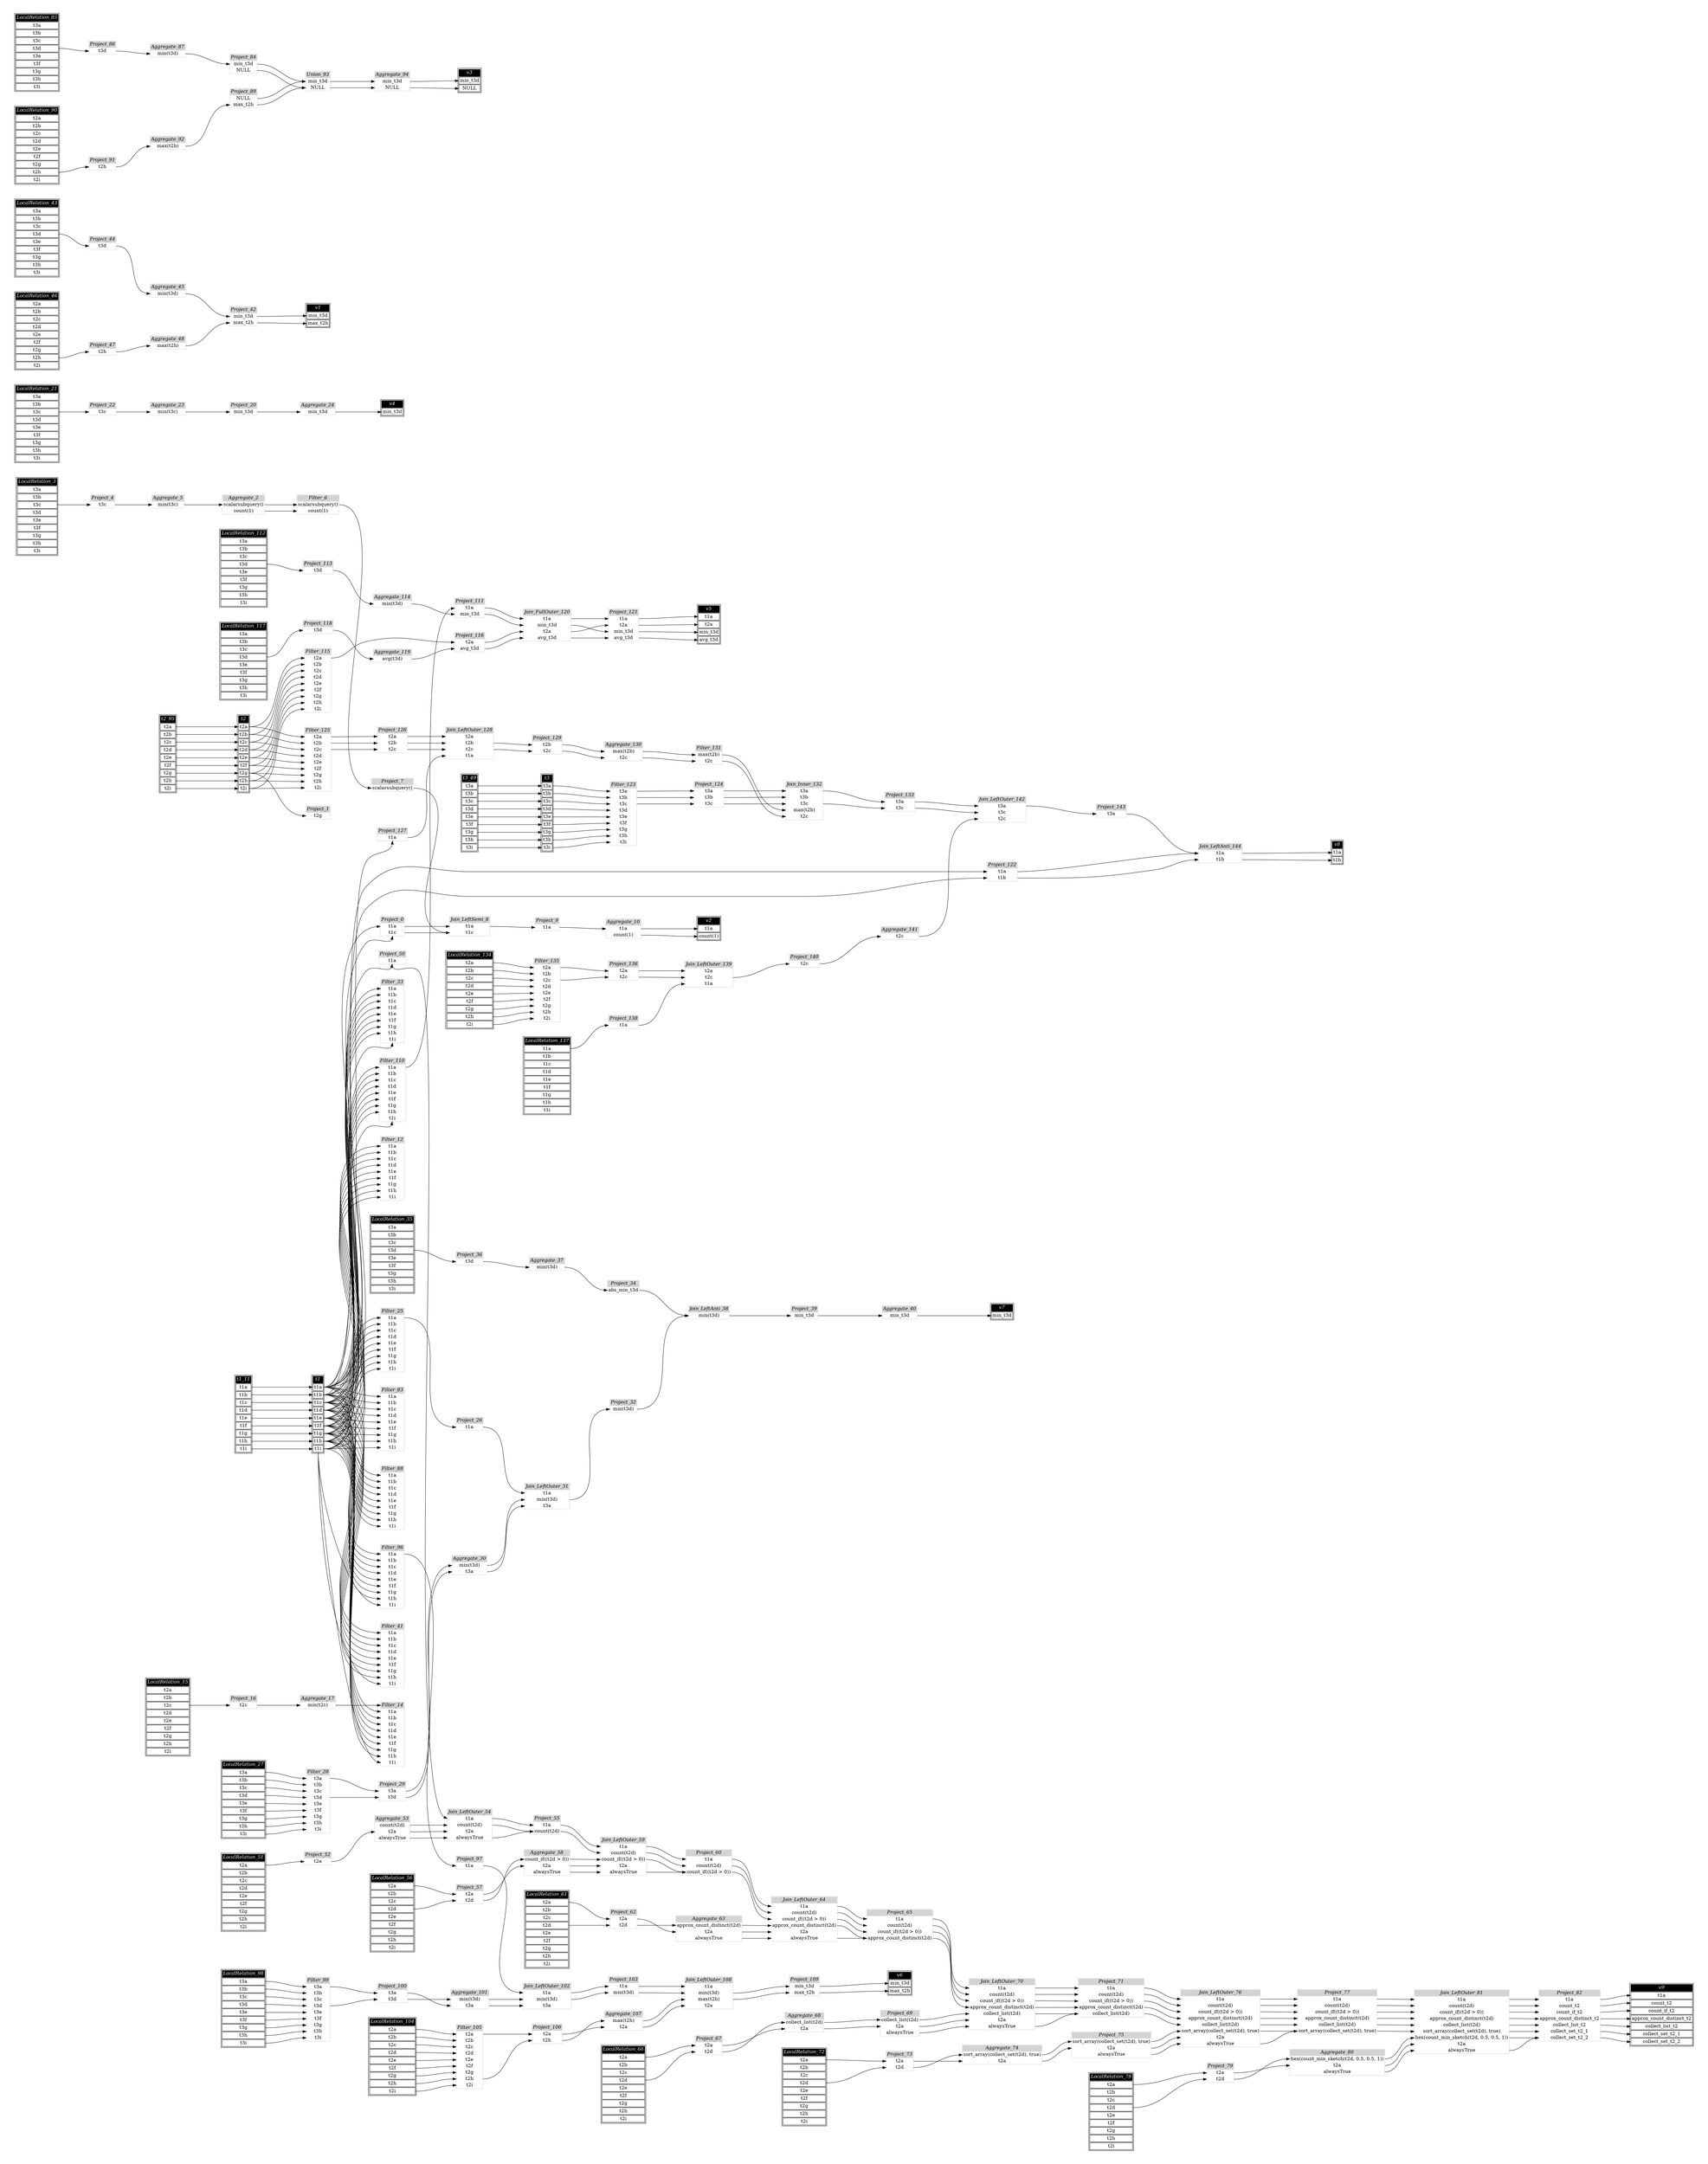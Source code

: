 // Automatically generated by SQLFlowTestSuite


digraph {
  graph [pad="0.5" nodesep="0.5" ranksep="1" fontname="Helvetica" rankdir=LR];
  node [shape=plaintext]

  
"Aggregate_10" [label=<
<table color="lightgray" border="1" cellborder="0" cellspacing="0">
  <tr><td bgcolor="lightgray" port="nodeName"><i>Aggregate_10</i></td></tr>
  <tr><td port="0">t1a</td></tr>
<tr><td port="1">count(1)</td></tr>
</table>>];
       

"Aggregate_101" [label=<
<table color="lightgray" border="1" cellborder="0" cellspacing="0">
  <tr><td bgcolor="lightgray" port="nodeName"><i>Aggregate_101</i></td></tr>
  <tr><td port="0">min(t3d)</td></tr>
<tr><td port="1">t3a</td></tr>
</table>>];
       

"Aggregate_107" [label=<
<table color="lightgray" border="1" cellborder="0" cellspacing="0">
  <tr><td bgcolor="lightgray" port="nodeName"><i>Aggregate_107</i></td></tr>
  <tr><td port="0">max(t2h)</td></tr>
<tr><td port="1">t2a</td></tr>
</table>>];
       

"Aggregate_114" [label=<
<table color="lightgray" border="1" cellborder="0" cellspacing="0">
  <tr><td bgcolor="lightgray" port="nodeName"><i>Aggregate_114</i></td></tr>
  <tr><td port="0">min(t3d)</td></tr>
</table>>];
       

"Aggregate_119" [label=<
<table color="lightgray" border="1" cellborder="0" cellspacing="0">
  <tr><td bgcolor="lightgray" port="nodeName"><i>Aggregate_119</i></td></tr>
  <tr><td port="0">avg(t3d)</td></tr>
</table>>];
       

"Aggregate_130" [label=<
<table color="lightgray" border="1" cellborder="0" cellspacing="0">
  <tr><td bgcolor="lightgray" port="nodeName"><i>Aggregate_130</i></td></tr>
  <tr><td port="0">max(t2b)</td></tr>
<tr><td port="1">t2c</td></tr>
</table>>];
       

"Aggregate_141" [label=<
<table color="lightgray" border="1" cellborder="0" cellspacing="0">
  <tr><td bgcolor="lightgray" port="nodeName"><i>Aggregate_141</i></td></tr>
  <tr><td port="0">t2c</td></tr>
</table>>];
       

"Aggregate_17" [label=<
<table color="lightgray" border="1" cellborder="0" cellspacing="0">
  <tr><td bgcolor="lightgray" port="nodeName"><i>Aggregate_17</i></td></tr>
  <tr><td port="0">min(t2c)</td></tr>
</table>>];
       

"Aggregate_2" [label=<
<table color="lightgray" border="1" cellborder="0" cellspacing="0">
  <tr><td bgcolor="lightgray" port="nodeName"><i>Aggregate_2</i></td></tr>
  <tr><td port="0">scalarsubquery()</td></tr>
<tr><td port="1">count(1)</td></tr>
</table>>];
       

"Aggregate_23" [label=<
<table color="lightgray" border="1" cellborder="0" cellspacing="0">
  <tr><td bgcolor="lightgray" port="nodeName"><i>Aggregate_23</i></td></tr>
  <tr><td port="0">min(t3c)</td></tr>
</table>>];
       

"Aggregate_24" [label=<
<table color="lightgray" border="1" cellborder="0" cellspacing="0">
  <tr><td bgcolor="lightgray" port="nodeName"><i>Aggregate_24</i></td></tr>
  <tr><td port="0">min_t3d</td></tr>
</table>>];
       

"Aggregate_30" [label=<
<table color="lightgray" border="1" cellborder="0" cellspacing="0">
  <tr><td bgcolor="lightgray" port="nodeName"><i>Aggregate_30</i></td></tr>
  <tr><td port="0">min(t3d)</td></tr>
<tr><td port="1">t3a</td></tr>
</table>>];
       

"Aggregate_37" [label=<
<table color="lightgray" border="1" cellborder="0" cellspacing="0">
  <tr><td bgcolor="lightgray" port="nodeName"><i>Aggregate_37</i></td></tr>
  <tr><td port="0">min(t3d)</td></tr>
</table>>];
       

"Aggregate_40" [label=<
<table color="lightgray" border="1" cellborder="0" cellspacing="0">
  <tr><td bgcolor="lightgray" port="nodeName"><i>Aggregate_40</i></td></tr>
  <tr><td port="0">min_t3d</td></tr>
</table>>];
       

"Aggregate_45" [label=<
<table color="lightgray" border="1" cellborder="0" cellspacing="0">
  <tr><td bgcolor="lightgray" port="nodeName"><i>Aggregate_45</i></td></tr>
  <tr><td port="0">min(t3d)</td></tr>
</table>>];
       

"Aggregate_48" [label=<
<table color="lightgray" border="1" cellborder="0" cellspacing="0">
  <tr><td bgcolor="lightgray" port="nodeName"><i>Aggregate_48</i></td></tr>
  <tr><td port="0">max(t2h)</td></tr>
</table>>];
       

"Aggregate_5" [label=<
<table color="lightgray" border="1" cellborder="0" cellspacing="0">
  <tr><td bgcolor="lightgray" port="nodeName"><i>Aggregate_5</i></td></tr>
  <tr><td port="0">min(t3c)</td></tr>
</table>>];
       

"Aggregate_53" [label=<
<table color="lightgray" border="1" cellborder="0" cellspacing="0">
  <tr><td bgcolor="lightgray" port="nodeName"><i>Aggregate_53</i></td></tr>
  <tr><td port="0">count(t2d)</td></tr>
<tr><td port="1">t2a</td></tr>
<tr><td port="2">alwaysTrue</td></tr>
</table>>];
       

"Aggregate_58" [label=<
<table color="lightgray" border="1" cellborder="0" cellspacing="0">
  <tr><td bgcolor="lightgray" port="nodeName"><i>Aggregate_58</i></td></tr>
  <tr><td port="0">count_if((t2d &gt; 0))</td></tr>
<tr><td port="1">t2a</td></tr>
<tr><td port="2">alwaysTrue</td></tr>
</table>>];
       

"Aggregate_63" [label=<
<table color="lightgray" border="1" cellborder="0" cellspacing="0">
  <tr><td bgcolor="lightgray" port="nodeName"><i>Aggregate_63</i></td></tr>
  <tr><td port="0">approx_count_distinct(t2d)</td></tr>
<tr><td port="1">t2a</td></tr>
<tr><td port="2">alwaysTrue</td></tr>
</table>>];
       

"Aggregate_68" [label=<
<table color="lightgray" border="1" cellborder="0" cellspacing="0">
  <tr><td bgcolor="lightgray" port="nodeName"><i>Aggregate_68</i></td></tr>
  <tr><td port="0">collect_list(t2d)</td></tr>
<tr><td port="1">t2a</td></tr>
</table>>];
       

"Aggregate_74" [label=<
<table color="lightgray" border="1" cellborder="0" cellspacing="0">
  <tr><td bgcolor="lightgray" port="nodeName"><i>Aggregate_74</i></td></tr>
  <tr><td port="0">sort_array(collect_set(t2d), true)</td></tr>
<tr><td port="1">t2a</td></tr>
</table>>];
       

"Aggregate_80" [label=<
<table color="lightgray" border="1" cellborder="0" cellspacing="0">
  <tr><td bgcolor="lightgray" port="nodeName"><i>Aggregate_80</i></td></tr>
  <tr><td port="0">hex(count_min_sketch(t2d, 0.5, 0.5, 1))</td></tr>
<tr><td port="1">t2a</td></tr>
<tr><td port="2">alwaysTrue</td></tr>
</table>>];
       

"Aggregate_87" [label=<
<table color="lightgray" border="1" cellborder="0" cellspacing="0">
  <tr><td bgcolor="lightgray" port="nodeName"><i>Aggregate_87</i></td></tr>
  <tr><td port="0">min(t3d)</td></tr>
</table>>];
       

"Aggregate_92" [label=<
<table color="lightgray" border="1" cellborder="0" cellspacing="0">
  <tr><td bgcolor="lightgray" port="nodeName"><i>Aggregate_92</i></td></tr>
  <tr><td port="0">max(t2h)</td></tr>
</table>>];
       

"Aggregate_94" [label=<
<table color="lightgray" border="1" cellborder="0" cellspacing="0">
  <tr><td bgcolor="lightgray" port="nodeName"><i>Aggregate_94</i></td></tr>
  <tr><td port="0">min_t3d</td></tr>
<tr><td port="1">NULL</td></tr>
</table>>];
       

"Filter_105" [label=<
<table color="lightgray" border="1" cellborder="0" cellspacing="0">
  <tr><td bgcolor="lightgray" port="nodeName"><i>Filter_105</i></td></tr>
  <tr><td port="0">t2a</td></tr>
<tr><td port="1">t2b</td></tr>
<tr><td port="2">t2c</td></tr>
<tr><td port="3">t2d</td></tr>
<tr><td port="4">t2e</td></tr>
<tr><td port="5">t2f</td></tr>
<tr><td port="6">t2g</td></tr>
<tr><td port="7">t2h</td></tr>
<tr><td port="8">t2i</td></tr>
</table>>];
       

"Filter_110" [label=<
<table color="lightgray" border="1" cellborder="0" cellspacing="0">
  <tr><td bgcolor="lightgray" port="nodeName"><i>Filter_110</i></td></tr>
  <tr><td port="0">t1a</td></tr>
<tr><td port="1">t1b</td></tr>
<tr><td port="2">t1c</td></tr>
<tr><td port="3">t1d</td></tr>
<tr><td port="4">t1e</td></tr>
<tr><td port="5">t1f</td></tr>
<tr><td port="6">t1g</td></tr>
<tr><td port="7">t1h</td></tr>
<tr><td port="8">t1i</td></tr>
</table>>];
       

"Filter_115" [label=<
<table color="lightgray" border="1" cellborder="0" cellspacing="0">
  <tr><td bgcolor="lightgray" port="nodeName"><i>Filter_115</i></td></tr>
  <tr><td port="0">t2a</td></tr>
<tr><td port="1">t2b</td></tr>
<tr><td port="2">t2c</td></tr>
<tr><td port="3">t2d</td></tr>
<tr><td port="4">t2e</td></tr>
<tr><td port="5">t2f</td></tr>
<tr><td port="6">t2g</td></tr>
<tr><td port="7">t2h</td></tr>
<tr><td port="8">t2i</td></tr>
</table>>];
       

"Filter_12" [label=<
<table color="lightgray" border="1" cellborder="0" cellspacing="0">
  <tr><td bgcolor="lightgray" port="nodeName"><i>Filter_12</i></td></tr>
  <tr><td port="0">t1a</td></tr>
<tr><td port="1">t1b</td></tr>
<tr><td port="2">t1c</td></tr>
<tr><td port="3">t1d</td></tr>
<tr><td port="4">t1e</td></tr>
<tr><td port="5">t1f</td></tr>
<tr><td port="6">t1g</td></tr>
<tr><td port="7">t1h</td></tr>
<tr><td port="8">t1i</td></tr>
</table>>];
       

"Filter_123" [label=<
<table color="lightgray" border="1" cellborder="0" cellspacing="0">
  <tr><td bgcolor="lightgray" port="nodeName"><i>Filter_123</i></td></tr>
  <tr><td port="0">t3a</td></tr>
<tr><td port="1">t3b</td></tr>
<tr><td port="2">t3c</td></tr>
<tr><td port="3">t3d</td></tr>
<tr><td port="4">t3e</td></tr>
<tr><td port="5">t3f</td></tr>
<tr><td port="6">t3g</td></tr>
<tr><td port="7">t3h</td></tr>
<tr><td port="8">t3i</td></tr>
</table>>];
       

"Filter_125" [label=<
<table color="lightgray" border="1" cellborder="0" cellspacing="0">
  <tr><td bgcolor="lightgray" port="nodeName"><i>Filter_125</i></td></tr>
  <tr><td port="0">t2a</td></tr>
<tr><td port="1">t2b</td></tr>
<tr><td port="2">t2c</td></tr>
<tr><td port="3">t2d</td></tr>
<tr><td port="4">t2e</td></tr>
<tr><td port="5">t2f</td></tr>
<tr><td port="6">t2g</td></tr>
<tr><td port="7">t2h</td></tr>
<tr><td port="8">t2i</td></tr>
</table>>];
       

"Filter_131" [label=<
<table color="lightgray" border="1" cellborder="0" cellspacing="0">
  <tr><td bgcolor="lightgray" port="nodeName"><i>Filter_131</i></td></tr>
  <tr><td port="0">max(t2b)</td></tr>
<tr><td port="1">t2c</td></tr>
</table>>];
       

"Filter_135" [label=<
<table color="lightgray" border="1" cellborder="0" cellspacing="0">
  <tr><td bgcolor="lightgray" port="nodeName"><i>Filter_135</i></td></tr>
  <tr><td port="0">t2a</td></tr>
<tr><td port="1">t2b</td></tr>
<tr><td port="2">t2c</td></tr>
<tr><td port="3">t2d</td></tr>
<tr><td port="4">t2e</td></tr>
<tr><td port="5">t2f</td></tr>
<tr><td port="6">t2g</td></tr>
<tr><td port="7">t2h</td></tr>
<tr><td port="8">t2i</td></tr>
</table>>];
       

"Filter_14" [label=<
<table color="lightgray" border="1" cellborder="0" cellspacing="0">
  <tr><td bgcolor="lightgray" port="nodeName"><i>Filter_14</i></td></tr>
  <tr><td port="0">t1a</td></tr>
<tr><td port="1">t1b</td></tr>
<tr><td port="2">t1c</td></tr>
<tr><td port="3">t1d</td></tr>
<tr><td port="4">t1e</td></tr>
<tr><td port="5">t1f</td></tr>
<tr><td port="6">t1g</td></tr>
<tr><td port="7">t1h</td></tr>
<tr><td port="8">t1i</td></tr>
</table>>];
       

"Filter_25" [label=<
<table color="lightgray" border="1" cellborder="0" cellspacing="0">
  <tr><td bgcolor="lightgray" port="nodeName"><i>Filter_25</i></td></tr>
  <tr><td port="0">t1a</td></tr>
<tr><td port="1">t1b</td></tr>
<tr><td port="2">t1c</td></tr>
<tr><td port="3">t1d</td></tr>
<tr><td port="4">t1e</td></tr>
<tr><td port="5">t1f</td></tr>
<tr><td port="6">t1g</td></tr>
<tr><td port="7">t1h</td></tr>
<tr><td port="8">t1i</td></tr>
</table>>];
       

"Filter_28" [label=<
<table color="lightgray" border="1" cellborder="0" cellspacing="0">
  <tr><td bgcolor="lightgray" port="nodeName"><i>Filter_28</i></td></tr>
  <tr><td port="0">t3a</td></tr>
<tr><td port="1">t3b</td></tr>
<tr><td port="2">t3c</td></tr>
<tr><td port="3">t3d</td></tr>
<tr><td port="4">t3e</td></tr>
<tr><td port="5">t3f</td></tr>
<tr><td port="6">t3g</td></tr>
<tr><td port="7">t3h</td></tr>
<tr><td port="8">t3i</td></tr>
</table>>];
       

"Filter_33" [label=<
<table color="lightgray" border="1" cellborder="0" cellspacing="0">
  <tr><td bgcolor="lightgray" port="nodeName"><i>Filter_33</i></td></tr>
  <tr><td port="0">t1a</td></tr>
<tr><td port="1">t1b</td></tr>
<tr><td port="2">t1c</td></tr>
<tr><td port="3">t1d</td></tr>
<tr><td port="4">t1e</td></tr>
<tr><td port="5">t1f</td></tr>
<tr><td port="6">t1g</td></tr>
<tr><td port="7">t1h</td></tr>
<tr><td port="8">t1i</td></tr>
</table>>];
       

"Filter_41" [label=<
<table color="lightgray" border="1" cellborder="0" cellspacing="0">
  <tr><td bgcolor="lightgray" port="nodeName"><i>Filter_41</i></td></tr>
  <tr><td port="0">t1a</td></tr>
<tr><td port="1">t1b</td></tr>
<tr><td port="2">t1c</td></tr>
<tr><td port="3">t1d</td></tr>
<tr><td port="4">t1e</td></tr>
<tr><td port="5">t1f</td></tr>
<tr><td port="6">t1g</td></tr>
<tr><td port="7">t1h</td></tr>
<tr><td port="8">t1i</td></tr>
</table>>];
       

"Filter_6" [label=<
<table color="lightgray" border="1" cellborder="0" cellspacing="0">
  <tr><td bgcolor="lightgray" port="nodeName"><i>Filter_6</i></td></tr>
  <tr><td port="0">scalarsubquery()</td></tr>
<tr><td port="1">count(1)</td></tr>
</table>>];
       

"Filter_83" [label=<
<table color="lightgray" border="1" cellborder="0" cellspacing="0">
  <tr><td bgcolor="lightgray" port="nodeName"><i>Filter_83</i></td></tr>
  <tr><td port="0">t1a</td></tr>
<tr><td port="1">t1b</td></tr>
<tr><td port="2">t1c</td></tr>
<tr><td port="3">t1d</td></tr>
<tr><td port="4">t1e</td></tr>
<tr><td port="5">t1f</td></tr>
<tr><td port="6">t1g</td></tr>
<tr><td port="7">t1h</td></tr>
<tr><td port="8">t1i</td></tr>
</table>>];
       

"Filter_88" [label=<
<table color="lightgray" border="1" cellborder="0" cellspacing="0">
  <tr><td bgcolor="lightgray" port="nodeName"><i>Filter_88</i></td></tr>
  <tr><td port="0">t1a</td></tr>
<tr><td port="1">t1b</td></tr>
<tr><td port="2">t1c</td></tr>
<tr><td port="3">t1d</td></tr>
<tr><td port="4">t1e</td></tr>
<tr><td port="5">t1f</td></tr>
<tr><td port="6">t1g</td></tr>
<tr><td port="7">t1h</td></tr>
<tr><td port="8">t1i</td></tr>
</table>>];
       

"Filter_96" [label=<
<table color="lightgray" border="1" cellborder="0" cellspacing="0">
  <tr><td bgcolor="lightgray" port="nodeName"><i>Filter_96</i></td></tr>
  <tr><td port="0">t1a</td></tr>
<tr><td port="1">t1b</td></tr>
<tr><td port="2">t1c</td></tr>
<tr><td port="3">t1d</td></tr>
<tr><td port="4">t1e</td></tr>
<tr><td port="5">t1f</td></tr>
<tr><td port="6">t1g</td></tr>
<tr><td port="7">t1h</td></tr>
<tr><td port="8">t1i</td></tr>
</table>>];
       

"Filter_99" [label=<
<table color="lightgray" border="1" cellborder="0" cellspacing="0">
  <tr><td bgcolor="lightgray" port="nodeName"><i>Filter_99</i></td></tr>
  <tr><td port="0">t3a</td></tr>
<tr><td port="1">t3b</td></tr>
<tr><td port="2">t3c</td></tr>
<tr><td port="3">t3d</td></tr>
<tr><td port="4">t3e</td></tr>
<tr><td port="5">t3f</td></tr>
<tr><td port="6">t3g</td></tr>
<tr><td port="7">t3h</td></tr>
<tr><td port="8">t3i</td></tr>
</table>>];
       

"Join_FullOuter_120" [label=<
<table color="lightgray" border="1" cellborder="0" cellspacing="0">
  <tr><td bgcolor="lightgray" port="nodeName"><i>Join_FullOuter_120</i></td></tr>
  <tr><td port="0">t1a</td></tr>
<tr><td port="1">min_t3d</td></tr>
<tr><td port="2">t2a</td></tr>
<tr><td port="3">avg_t3d</td></tr>
</table>>];
       

"Join_Inner_132" [label=<
<table color="lightgray" border="1" cellborder="0" cellspacing="0">
  <tr><td bgcolor="lightgray" port="nodeName"><i>Join_Inner_132</i></td></tr>
  <tr><td port="0">t3a</td></tr>
<tr><td port="1">t3b</td></tr>
<tr><td port="2">t3c</td></tr>
<tr><td port="3">max(t2b)</td></tr>
<tr><td port="4">t2c</td></tr>
</table>>];
       

"Join_LeftAnti_144" [label=<
<table color="lightgray" border="1" cellborder="0" cellspacing="0">
  <tr><td bgcolor="lightgray" port="nodeName"><i>Join_LeftAnti_144</i></td></tr>
  <tr><td port="0">t1a</td></tr>
<tr><td port="1">t1b</td></tr>
</table>>];
       

"Join_LeftAnti_38" [label=<
<table color="lightgray" border="1" cellborder="0" cellspacing="0">
  <tr><td bgcolor="lightgray" port="nodeName"><i>Join_LeftAnti_38</i></td></tr>
  <tr><td port="0">min(t3d)</td></tr>
</table>>];
       

"Join_LeftOuter_102" [label=<
<table color="lightgray" border="1" cellborder="0" cellspacing="0">
  <tr><td bgcolor="lightgray" port="nodeName"><i>Join_LeftOuter_102</i></td></tr>
  <tr><td port="0">t1a</td></tr>
<tr><td port="1">min(t3d)</td></tr>
<tr><td port="2">t3a</td></tr>
</table>>];
       

"Join_LeftOuter_108" [label=<
<table color="lightgray" border="1" cellborder="0" cellspacing="0">
  <tr><td bgcolor="lightgray" port="nodeName"><i>Join_LeftOuter_108</i></td></tr>
  <tr><td port="0">t1a</td></tr>
<tr><td port="1">min(t3d)</td></tr>
<tr><td port="2">max(t2h)</td></tr>
<tr><td port="3">t2a</td></tr>
</table>>];
       

"Join_LeftOuter_128" [label=<
<table color="lightgray" border="1" cellborder="0" cellspacing="0">
  <tr><td bgcolor="lightgray" port="nodeName"><i>Join_LeftOuter_128</i></td></tr>
  <tr><td port="0">t2a</td></tr>
<tr><td port="1">t2b</td></tr>
<tr><td port="2">t2c</td></tr>
<tr><td port="3">t1a</td></tr>
</table>>];
       

"Join_LeftOuter_139" [label=<
<table color="lightgray" border="1" cellborder="0" cellspacing="0">
  <tr><td bgcolor="lightgray" port="nodeName"><i>Join_LeftOuter_139</i></td></tr>
  <tr><td port="0">t2a</td></tr>
<tr><td port="1">t2c</td></tr>
<tr><td port="2">t1a</td></tr>
</table>>];
       

"Join_LeftOuter_142" [label=<
<table color="lightgray" border="1" cellborder="0" cellspacing="0">
  <tr><td bgcolor="lightgray" port="nodeName"><i>Join_LeftOuter_142</i></td></tr>
  <tr><td port="0">t3a</td></tr>
<tr><td port="1">t3c</td></tr>
<tr><td port="2">t2c</td></tr>
</table>>];
       

"Join_LeftOuter_31" [label=<
<table color="lightgray" border="1" cellborder="0" cellspacing="0">
  <tr><td bgcolor="lightgray" port="nodeName"><i>Join_LeftOuter_31</i></td></tr>
  <tr><td port="0">t1a</td></tr>
<tr><td port="1">min(t3d)</td></tr>
<tr><td port="2">t3a</td></tr>
</table>>];
       

"Join_LeftOuter_54" [label=<
<table color="lightgray" border="1" cellborder="0" cellspacing="0">
  <tr><td bgcolor="lightgray" port="nodeName"><i>Join_LeftOuter_54</i></td></tr>
  <tr><td port="0">t1a</td></tr>
<tr><td port="1">count(t2d)</td></tr>
<tr><td port="2">t2a</td></tr>
<tr><td port="3">alwaysTrue</td></tr>
</table>>];
       

"Join_LeftOuter_59" [label=<
<table color="lightgray" border="1" cellborder="0" cellspacing="0">
  <tr><td bgcolor="lightgray" port="nodeName"><i>Join_LeftOuter_59</i></td></tr>
  <tr><td port="0">t1a</td></tr>
<tr><td port="1">count(t2d)</td></tr>
<tr><td port="2">count_if((t2d &gt; 0))</td></tr>
<tr><td port="3">t2a</td></tr>
<tr><td port="4">alwaysTrue</td></tr>
</table>>];
       

"Join_LeftOuter_64" [label=<
<table color="lightgray" border="1" cellborder="0" cellspacing="0">
  <tr><td bgcolor="lightgray" port="nodeName"><i>Join_LeftOuter_64</i></td></tr>
  <tr><td port="0">t1a</td></tr>
<tr><td port="1">count(t2d)</td></tr>
<tr><td port="2">count_if((t2d &gt; 0))</td></tr>
<tr><td port="3">approx_count_distinct(t2d)</td></tr>
<tr><td port="4">t2a</td></tr>
<tr><td port="5">alwaysTrue</td></tr>
</table>>];
       

"Join_LeftOuter_70" [label=<
<table color="lightgray" border="1" cellborder="0" cellspacing="0">
  <tr><td bgcolor="lightgray" port="nodeName"><i>Join_LeftOuter_70</i></td></tr>
  <tr><td port="0">t1a</td></tr>
<tr><td port="1">count(t2d)</td></tr>
<tr><td port="2">count_if((t2d &gt; 0))</td></tr>
<tr><td port="3">approx_count_distinct(t2d)</td></tr>
<tr><td port="4">collect_list(t2d)</td></tr>
<tr><td port="5">t2a</td></tr>
<tr><td port="6">alwaysTrue</td></tr>
</table>>];
       

"Join_LeftOuter_76" [label=<
<table color="lightgray" border="1" cellborder="0" cellspacing="0">
  <tr><td bgcolor="lightgray" port="nodeName"><i>Join_LeftOuter_76</i></td></tr>
  <tr><td port="0">t1a</td></tr>
<tr><td port="1">count(t2d)</td></tr>
<tr><td port="2">count_if((t2d &gt; 0))</td></tr>
<tr><td port="3">approx_count_distinct(t2d)</td></tr>
<tr><td port="4">collect_list(t2d)</td></tr>
<tr><td port="5">sort_array(collect_set(t2d), true)</td></tr>
<tr><td port="6">t2a</td></tr>
<tr><td port="7">alwaysTrue</td></tr>
</table>>];
       

"Join_LeftOuter_81" [label=<
<table color="lightgray" border="1" cellborder="0" cellspacing="0">
  <tr><td bgcolor="lightgray" port="nodeName"><i>Join_LeftOuter_81</i></td></tr>
  <tr><td port="0">t1a</td></tr>
<tr><td port="1">count(t2d)</td></tr>
<tr><td port="2">count_if((t2d &gt; 0))</td></tr>
<tr><td port="3">approx_count_distinct(t2d)</td></tr>
<tr><td port="4">collect_list(t2d)</td></tr>
<tr><td port="5">sort_array(collect_set(t2d), true)</td></tr>
<tr><td port="6">hex(count_min_sketch(t2d, 0.5, 0.5, 1))</td></tr>
<tr><td port="7">t2a</td></tr>
<tr><td port="8">alwaysTrue</td></tr>
</table>>];
       

"Join_LeftSemi_8" [label=<
<table color="lightgray" border="1" cellborder="0" cellspacing="0">
  <tr><td bgcolor="lightgray" port="nodeName"><i>Join_LeftSemi_8</i></td></tr>
  <tr><td port="0">t1a</td></tr>
<tr><td port="1">t1c</td></tr>
</table>>];
       

"LocalRelation_104" [color="black" label=<
<table>
  <tr><td bgcolor="black" port="nodeName"><i><font color="white">LocalRelation_104</font></i></td></tr>
  <tr><td port="0">t2a</td></tr>
<tr><td port="1">t2b</td></tr>
<tr><td port="2">t2c</td></tr>
<tr><td port="3">t2d</td></tr>
<tr><td port="4">t2e</td></tr>
<tr><td port="5">t2f</td></tr>
<tr><td port="6">t2g</td></tr>
<tr><td port="7">t2h</td></tr>
<tr><td port="8">t2i</td></tr>
</table>>];
       

"LocalRelation_112" [color="black" label=<
<table>
  <tr><td bgcolor="black" port="nodeName"><i><font color="white">LocalRelation_112</font></i></td></tr>
  <tr><td port="0">t3a</td></tr>
<tr><td port="1">t3b</td></tr>
<tr><td port="2">t3c</td></tr>
<tr><td port="3">t3d</td></tr>
<tr><td port="4">t3e</td></tr>
<tr><td port="5">t3f</td></tr>
<tr><td port="6">t3g</td></tr>
<tr><td port="7">t3h</td></tr>
<tr><td port="8">t3i</td></tr>
</table>>];
       

"LocalRelation_117" [color="black" label=<
<table>
  <tr><td bgcolor="black" port="nodeName"><i><font color="white">LocalRelation_117</font></i></td></tr>
  <tr><td port="0">t3a</td></tr>
<tr><td port="1">t3b</td></tr>
<tr><td port="2">t3c</td></tr>
<tr><td port="3">t3d</td></tr>
<tr><td port="4">t3e</td></tr>
<tr><td port="5">t3f</td></tr>
<tr><td port="6">t3g</td></tr>
<tr><td port="7">t3h</td></tr>
<tr><td port="8">t3i</td></tr>
</table>>];
       

"LocalRelation_134" [color="black" label=<
<table>
  <tr><td bgcolor="black" port="nodeName"><i><font color="white">LocalRelation_134</font></i></td></tr>
  <tr><td port="0">t2a</td></tr>
<tr><td port="1">t2b</td></tr>
<tr><td port="2">t2c</td></tr>
<tr><td port="3">t2d</td></tr>
<tr><td port="4">t2e</td></tr>
<tr><td port="5">t2f</td></tr>
<tr><td port="6">t2g</td></tr>
<tr><td port="7">t2h</td></tr>
<tr><td port="8">t2i</td></tr>
</table>>];
       

"LocalRelation_137" [color="black" label=<
<table>
  <tr><td bgcolor="black" port="nodeName"><i><font color="white">LocalRelation_137</font></i></td></tr>
  <tr><td port="0">t1a</td></tr>
<tr><td port="1">t1b</td></tr>
<tr><td port="2">t1c</td></tr>
<tr><td port="3">t1d</td></tr>
<tr><td port="4">t1e</td></tr>
<tr><td port="5">t1f</td></tr>
<tr><td port="6">t1g</td></tr>
<tr><td port="7">t1h</td></tr>
<tr><td port="8">t1i</td></tr>
</table>>];
       

"LocalRelation_15" [color="black" label=<
<table>
  <tr><td bgcolor="black" port="nodeName"><i><font color="white">LocalRelation_15</font></i></td></tr>
  <tr><td port="0">t2a</td></tr>
<tr><td port="1">t2b</td></tr>
<tr><td port="2">t2c</td></tr>
<tr><td port="3">t2d</td></tr>
<tr><td port="4">t2e</td></tr>
<tr><td port="5">t2f</td></tr>
<tr><td port="6">t2g</td></tr>
<tr><td port="7">t2h</td></tr>
<tr><td port="8">t2i</td></tr>
</table>>];
       

"LocalRelation_21" [color="black" label=<
<table>
  <tr><td bgcolor="black" port="nodeName"><i><font color="white">LocalRelation_21</font></i></td></tr>
  <tr><td port="0">t3a</td></tr>
<tr><td port="1">t3b</td></tr>
<tr><td port="2">t3c</td></tr>
<tr><td port="3">t3d</td></tr>
<tr><td port="4">t3e</td></tr>
<tr><td port="5">t3f</td></tr>
<tr><td port="6">t3g</td></tr>
<tr><td port="7">t3h</td></tr>
<tr><td port="8">t3i</td></tr>
</table>>];
       

"LocalRelation_27" [color="black" label=<
<table>
  <tr><td bgcolor="black" port="nodeName"><i><font color="white">LocalRelation_27</font></i></td></tr>
  <tr><td port="0">t3a</td></tr>
<tr><td port="1">t3b</td></tr>
<tr><td port="2">t3c</td></tr>
<tr><td port="3">t3d</td></tr>
<tr><td port="4">t3e</td></tr>
<tr><td port="5">t3f</td></tr>
<tr><td port="6">t3g</td></tr>
<tr><td port="7">t3h</td></tr>
<tr><td port="8">t3i</td></tr>
</table>>];
       

"LocalRelation_3" [color="black" label=<
<table>
  <tr><td bgcolor="black" port="nodeName"><i><font color="white">LocalRelation_3</font></i></td></tr>
  <tr><td port="0">t3a</td></tr>
<tr><td port="1">t3b</td></tr>
<tr><td port="2">t3c</td></tr>
<tr><td port="3">t3d</td></tr>
<tr><td port="4">t3e</td></tr>
<tr><td port="5">t3f</td></tr>
<tr><td port="6">t3g</td></tr>
<tr><td port="7">t3h</td></tr>
<tr><td port="8">t3i</td></tr>
</table>>];
       

"LocalRelation_35" [color="black" label=<
<table>
  <tr><td bgcolor="black" port="nodeName"><i><font color="white">LocalRelation_35</font></i></td></tr>
  <tr><td port="0">t3a</td></tr>
<tr><td port="1">t3b</td></tr>
<tr><td port="2">t3c</td></tr>
<tr><td port="3">t3d</td></tr>
<tr><td port="4">t3e</td></tr>
<tr><td port="5">t3f</td></tr>
<tr><td port="6">t3g</td></tr>
<tr><td port="7">t3h</td></tr>
<tr><td port="8">t3i</td></tr>
</table>>];
       

"LocalRelation_43" [color="black" label=<
<table>
  <tr><td bgcolor="black" port="nodeName"><i><font color="white">LocalRelation_43</font></i></td></tr>
  <tr><td port="0">t3a</td></tr>
<tr><td port="1">t3b</td></tr>
<tr><td port="2">t3c</td></tr>
<tr><td port="3">t3d</td></tr>
<tr><td port="4">t3e</td></tr>
<tr><td port="5">t3f</td></tr>
<tr><td port="6">t3g</td></tr>
<tr><td port="7">t3h</td></tr>
<tr><td port="8">t3i</td></tr>
</table>>];
       

"LocalRelation_46" [color="black" label=<
<table>
  <tr><td bgcolor="black" port="nodeName"><i><font color="white">LocalRelation_46</font></i></td></tr>
  <tr><td port="0">t2a</td></tr>
<tr><td port="1">t2b</td></tr>
<tr><td port="2">t2c</td></tr>
<tr><td port="3">t2d</td></tr>
<tr><td port="4">t2e</td></tr>
<tr><td port="5">t2f</td></tr>
<tr><td port="6">t2g</td></tr>
<tr><td port="7">t2h</td></tr>
<tr><td port="8">t2i</td></tr>
</table>>];
       

"LocalRelation_51" [color="black" label=<
<table>
  <tr><td bgcolor="black" port="nodeName"><i><font color="white">LocalRelation_51</font></i></td></tr>
  <tr><td port="0">t2a</td></tr>
<tr><td port="1">t2b</td></tr>
<tr><td port="2">t2c</td></tr>
<tr><td port="3">t2d</td></tr>
<tr><td port="4">t2e</td></tr>
<tr><td port="5">t2f</td></tr>
<tr><td port="6">t2g</td></tr>
<tr><td port="7">t2h</td></tr>
<tr><td port="8">t2i</td></tr>
</table>>];
       

"LocalRelation_56" [color="black" label=<
<table>
  <tr><td bgcolor="black" port="nodeName"><i><font color="white">LocalRelation_56</font></i></td></tr>
  <tr><td port="0">t2a</td></tr>
<tr><td port="1">t2b</td></tr>
<tr><td port="2">t2c</td></tr>
<tr><td port="3">t2d</td></tr>
<tr><td port="4">t2e</td></tr>
<tr><td port="5">t2f</td></tr>
<tr><td port="6">t2g</td></tr>
<tr><td port="7">t2h</td></tr>
<tr><td port="8">t2i</td></tr>
</table>>];
       

"LocalRelation_61" [color="black" label=<
<table>
  <tr><td bgcolor="black" port="nodeName"><i><font color="white">LocalRelation_61</font></i></td></tr>
  <tr><td port="0">t2a</td></tr>
<tr><td port="1">t2b</td></tr>
<tr><td port="2">t2c</td></tr>
<tr><td port="3">t2d</td></tr>
<tr><td port="4">t2e</td></tr>
<tr><td port="5">t2f</td></tr>
<tr><td port="6">t2g</td></tr>
<tr><td port="7">t2h</td></tr>
<tr><td port="8">t2i</td></tr>
</table>>];
       

"LocalRelation_66" [color="black" label=<
<table>
  <tr><td bgcolor="black" port="nodeName"><i><font color="white">LocalRelation_66</font></i></td></tr>
  <tr><td port="0">t2a</td></tr>
<tr><td port="1">t2b</td></tr>
<tr><td port="2">t2c</td></tr>
<tr><td port="3">t2d</td></tr>
<tr><td port="4">t2e</td></tr>
<tr><td port="5">t2f</td></tr>
<tr><td port="6">t2g</td></tr>
<tr><td port="7">t2h</td></tr>
<tr><td port="8">t2i</td></tr>
</table>>];
       

"LocalRelation_72" [color="black" label=<
<table>
  <tr><td bgcolor="black" port="nodeName"><i><font color="white">LocalRelation_72</font></i></td></tr>
  <tr><td port="0">t2a</td></tr>
<tr><td port="1">t2b</td></tr>
<tr><td port="2">t2c</td></tr>
<tr><td port="3">t2d</td></tr>
<tr><td port="4">t2e</td></tr>
<tr><td port="5">t2f</td></tr>
<tr><td port="6">t2g</td></tr>
<tr><td port="7">t2h</td></tr>
<tr><td port="8">t2i</td></tr>
</table>>];
       

"LocalRelation_78" [color="black" label=<
<table>
  <tr><td bgcolor="black" port="nodeName"><i><font color="white">LocalRelation_78</font></i></td></tr>
  <tr><td port="0">t2a</td></tr>
<tr><td port="1">t2b</td></tr>
<tr><td port="2">t2c</td></tr>
<tr><td port="3">t2d</td></tr>
<tr><td port="4">t2e</td></tr>
<tr><td port="5">t2f</td></tr>
<tr><td port="6">t2g</td></tr>
<tr><td port="7">t2h</td></tr>
<tr><td port="8">t2i</td></tr>
</table>>];
       

"LocalRelation_85" [color="black" label=<
<table>
  <tr><td bgcolor="black" port="nodeName"><i><font color="white">LocalRelation_85</font></i></td></tr>
  <tr><td port="0">t3a</td></tr>
<tr><td port="1">t3b</td></tr>
<tr><td port="2">t3c</td></tr>
<tr><td port="3">t3d</td></tr>
<tr><td port="4">t3e</td></tr>
<tr><td port="5">t3f</td></tr>
<tr><td port="6">t3g</td></tr>
<tr><td port="7">t3h</td></tr>
<tr><td port="8">t3i</td></tr>
</table>>];
       

"LocalRelation_90" [color="black" label=<
<table>
  <tr><td bgcolor="black" port="nodeName"><i><font color="white">LocalRelation_90</font></i></td></tr>
  <tr><td port="0">t2a</td></tr>
<tr><td port="1">t2b</td></tr>
<tr><td port="2">t2c</td></tr>
<tr><td port="3">t2d</td></tr>
<tr><td port="4">t2e</td></tr>
<tr><td port="5">t2f</td></tr>
<tr><td port="6">t2g</td></tr>
<tr><td port="7">t2h</td></tr>
<tr><td port="8">t2i</td></tr>
</table>>];
       

"LocalRelation_98" [color="black" label=<
<table>
  <tr><td bgcolor="black" port="nodeName"><i><font color="white">LocalRelation_98</font></i></td></tr>
  <tr><td port="0">t3a</td></tr>
<tr><td port="1">t3b</td></tr>
<tr><td port="2">t3c</td></tr>
<tr><td port="3">t3d</td></tr>
<tr><td port="4">t3e</td></tr>
<tr><td port="5">t3f</td></tr>
<tr><td port="6">t3g</td></tr>
<tr><td port="7">t3h</td></tr>
<tr><td port="8">t3i</td></tr>
</table>>];
       

"Project_0" [label=<
<table color="lightgray" border="1" cellborder="0" cellspacing="0">
  <tr><td bgcolor="lightgray" port="nodeName"><i>Project_0</i></td></tr>
  <tr><td port="0">t1a</td></tr>
<tr><td port="1">t1c</td></tr>
</table>>];
       

"Project_1" [label=<
<table color="lightgray" border="1" cellborder="0" cellspacing="0">
  <tr><td bgcolor="lightgray" port="nodeName"><i>Project_1</i></td></tr>
  <tr><td port="0">t2g</td></tr>
</table>>];
       

"Project_100" [label=<
<table color="lightgray" border="1" cellborder="0" cellspacing="0">
  <tr><td bgcolor="lightgray" port="nodeName"><i>Project_100</i></td></tr>
  <tr><td port="0">t3a</td></tr>
<tr><td port="1">t3d</td></tr>
</table>>];
       

"Project_103" [label=<
<table color="lightgray" border="1" cellborder="0" cellspacing="0">
  <tr><td bgcolor="lightgray" port="nodeName"><i>Project_103</i></td></tr>
  <tr><td port="0">t1a</td></tr>
<tr><td port="1">min(t3d)</td></tr>
</table>>];
       

"Project_106" [label=<
<table color="lightgray" border="1" cellborder="0" cellspacing="0">
  <tr><td bgcolor="lightgray" port="nodeName"><i>Project_106</i></td></tr>
  <tr><td port="0">t2a</td></tr>
<tr><td port="1">t2h</td></tr>
</table>>];
       

"Project_109" [label=<
<table color="lightgray" border="1" cellborder="0" cellspacing="0">
  <tr><td bgcolor="lightgray" port="nodeName"><i>Project_109</i></td></tr>
  <tr><td port="0">min_t3d</td></tr>
<tr><td port="1">max_t2h</td></tr>
</table>>];
       

"Project_111" [label=<
<table color="lightgray" border="1" cellborder="0" cellspacing="0">
  <tr><td bgcolor="lightgray" port="nodeName"><i>Project_111</i></td></tr>
  <tr><td port="0">t1a</td></tr>
<tr><td port="1">min_t3d</td></tr>
</table>>];
       

"Project_113" [label=<
<table color="lightgray" border="1" cellborder="0" cellspacing="0">
  <tr><td bgcolor="lightgray" port="nodeName"><i>Project_113</i></td></tr>
  <tr><td port="0">t3d</td></tr>
</table>>];
       

"Project_116" [label=<
<table color="lightgray" border="1" cellborder="0" cellspacing="0">
  <tr><td bgcolor="lightgray" port="nodeName"><i>Project_116</i></td></tr>
  <tr><td port="0">t2a</td></tr>
<tr><td port="1">avg_t3d</td></tr>
</table>>];
       

"Project_118" [label=<
<table color="lightgray" border="1" cellborder="0" cellspacing="0">
  <tr><td bgcolor="lightgray" port="nodeName"><i>Project_118</i></td></tr>
  <tr><td port="0">t3d</td></tr>
</table>>];
       

"Project_121" [label=<
<table color="lightgray" border="1" cellborder="0" cellspacing="0">
  <tr><td bgcolor="lightgray" port="nodeName"><i>Project_121</i></td></tr>
  <tr><td port="0">t1a</td></tr>
<tr><td port="1">t2a</td></tr>
<tr><td port="2">min_t3d</td></tr>
<tr><td port="3">avg_t3d</td></tr>
</table>>];
       

"Project_122" [label=<
<table color="lightgray" border="1" cellborder="0" cellspacing="0">
  <tr><td bgcolor="lightgray" port="nodeName"><i>Project_122</i></td></tr>
  <tr><td port="0">t1a</td></tr>
<tr><td port="1">t1b</td></tr>
</table>>];
       

"Project_124" [label=<
<table color="lightgray" border="1" cellborder="0" cellspacing="0">
  <tr><td bgcolor="lightgray" port="nodeName"><i>Project_124</i></td></tr>
  <tr><td port="0">t3a</td></tr>
<tr><td port="1">t3b</td></tr>
<tr><td port="2">t3c</td></tr>
</table>>];
       

"Project_126" [label=<
<table color="lightgray" border="1" cellborder="0" cellspacing="0">
  <tr><td bgcolor="lightgray" port="nodeName"><i>Project_126</i></td></tr>
  <tr><td port="0">t2a</td></tr>
<tr><td port="1">t2b</td></tr>
<tr><td port="2">t2c</td></tr>
</table>>];
       

"Project_127" [label=<
<table color="lightgray" border="1" cellborder="0" cellspacing="0">
  <tr><td bgcolor="lightgray" port="nodeName"><i>Project_127</i></td></tr>
  <tr><td port="0">t1a</td></tr>
</table>>];
       

"Project_129" [label=<
<table color="lightgray" border="1" cellborder="0" cellspacing="0">
  <tr><td bgcolor="lightgray" port="nodeName"><i>Project_129</i></td></tr>
  <tr><td port="0">t2b</td></tr>
<tr><td port="1">t2c</td></tr>
</table>>];
       

"Project_133" [label=<
<table color="lightgray" border="1" cellborder="0" cellspacing="0">
  <tr><td bgcolor="lightgray" port="nodeName"><i>Project_133</i></td></tr>
  <tr><td port="0">t3a</td></tr>
<tr><td port="1">t3c</td></tr>
</table>>];
       

"Project_136" [label=<
<table color="lightgray" border="1" cellborder="0" cellspacing="0">
  <tr><td bgcolor="lightgray" port="nodeName"><i>Project_136</i></td></tr>
  <tr><td port="0">t2a</td></tr>
<tr><td port="1">t2c</td></tr>
</table>>];
       

"Project_138" [label=<
<table color="lightgray" border="1" cellborder="0" cellspacing="0">
  <tr><td bgcolor="lightgray" port="nodeName"><i>Project_138</i></td></tr>
  <tr><td port="0">t1a</td></tr>
</table>>];
       

"Project_140" [label=<
<table color="lightgray" border="1" cellborder="0" cellspacing="0">
  <tr><td bgcolor="lightgray" port="nodeName"><i>Project_140</i></td></tr>
  <tr><td port="0">t2c</td></tr>
</table>>];
       

"Project_143" [label=<
<table color="lightgray" border="1" cellborder="0" cellspacing="0">
  <tr><td bgcolor="lightgray" port="nodeName"><i>Project_143</i></td></tr>
  <tr><td port="0">t3a</td></tr>
</table>>];
       

"Project_16" [label=<
<table color="lightgray" border="1" cellborder="0" cellspacing="0">
  <tr><td bgcolor="lightgray" port="nodeName"><i>Project_16</i></td></tr>
  <tr><td port="0">t2c</td></tr>
</table>>];
       

"Project_20" [label=<
<table color="lightgray" border="1" cellborder="0" cellspacing="0">
  <tr><td bgcolor="lightgray" port="nodeName"><i>Project_20</i></td></tr>
  <tr><td port="0">min_t3d</td></tr>
</table>>];
       

"Project_22" [label=<
<table color="lightgray" border="1" cellborder="0" cellspacing="0">
  <tr><td bgcolor="lightgray" port="nodeName"><i>Project_22</i></td></tr>
  <tr><td port="0">t3c</td></tr>
</table>>];
       

"Project_26" [label=<
<table color="lightgray" border="1" cellborder="0" cellspacing="0">
  <tr><td bgcolor="lightgray" port="nodeName"><i>Project_26</i></td></tr>
  <tr><td port="0">t1a</td></tr>
</table>>];
       

"Project_29" [label=<
<table color="lightgray" border="1" cellborder="0" cellspacing="0">
  <tr><td bgcolor="lightgray" port="nodeName"><i>Project_29</i></td></tr>
  <tr><td port="0">t3a</td></tr>
<tr><td port="1">t3d</td></tr>
</table>>];
       

"Project_32" [label=<
<table color="lightgray" border="1" cellborder="0" cellspacing="0">
  <tr><td bgcolor="lightgray" port="nodeName"><i>Project_32</i></td></tr>
  <tr><td port="0">min(t3d)</td></tr>
</table>>];
       

"Project_34" [label=<
<table color="lightgray" border="1" cellborder="0" cellspacing="0">
  <tr><td bgcolor="lightgray" port="nodeName"><i>Project_34</i></td></tr>
  <tr><td port="0">abs_min_t3d</td></tr>
</table>>];
       

"Project_36" [label=<
<table color="lightgray" border="1" cellborder="0" cellspacing="0">
  <tr><td bgcolor="lightgray" port="nodeName"><i>Project_36</i></td></tr>
  <tr><td port="0">t3d</td></tr>
</table>>];
       

"Project_39" [label=<
<table color="lightgray" border="1" cellborder="0" cellspacing="0">
  <tr><td bgcolor="lightgray" port="nodeName"><i>Project_39</i></td></tr>
  <tr><td port="0">min_t3d</td></tr>
</table>>];
       

"Project_4" [label=<
<table color="lightgray" border="1" cellborder="0" cellspacing="0">
  <tr><td bgcolor="lightgray" port="nodeName"><i>Project_4</i></td></tr>
  <tr><td port="0">t3c</td></tr>
</table>>];
       

"Project_42" [label=<
<table color="lightgray" border="1" cellborder="0" cellspacing="0">
  <tr><td bgcolor="lightgray" port="nodeName"><i>Project_42</i></td></tr>
  <tr><td port="0">min_t3d</td></tr>
<tr><td port="1">max_t2h</td></tr>
</table>>];
       

"Project_44" [label=<
<table color="lightgray" border="1" cellborder="0" cellspacing="0">
  <tr><td bgcolor="lightgray" port="nodeName"><i>Project_44</i></td></tr>
  <tr><td port="0">t3d</td></tr>
</table>>];
       

"Project_47" [label=<
<table color="lightgray" border="1" cellborder="0" cellspacing="0">
  <tr><td bgcolor="lightgray" port="nodeName"><i>Project_47</i></td></tr>
  <tr><td port="0">t2h</td></tr>
</table>>];
       

"Project_50" [label=<
<table color="lightgray" border="1" cellborder="0" cellspacing="0">
  <tr><td bgcolor="lightgray" port="nodeName"><i>Project_50</i></td></tr>
  <tr><td port="0">t1a</td></tr>
</table>>];
       

"Project_52" [label=<
<table color="lightgray" border="1" cellborder="0" cellspacing="0">
  <tr><td bgcolor="lightgray" port="nodeName"><i>Project_52</i></td></tr>
  <tr><td port="0">t2a</td></tr>
</table>>];
       

"Project_55" [label=<
<table color="lightgray" border="1" cellborder="0" cellspacing="0">
  <tr><td bgcolor="lightgray" port="nodeName"><i>Project_55</i></td></tr>
  <tr><td port="0">t1a</td></tr>
<tr><td port="1">count(t2d)</td></tr>
</table>>];
       

"Project_57" [label=<
<table color="lightgray" border="1" cellborder="0" cellspacing="0">
  <tr><td bgcolor="lightgray" port="nodeName"><i>Project_57</i></td></tr>
  <tr><td port="0">t2a</td></tr>
<tr><td port="1">t2d</td></tr>
</table>>];
       

"Project_60" [label=<
<table color="lightgray" border="1" cellborder="0" cellspacing="0">
  <tr><td bgcolor="lightgray" port="nodeName"><i>Project_60</i></td></tr>
  <tr><td port="0">t1a</td></tr>
<tr><td port="1">count(t2d)</td></tr>
<tr><td port="2">count_if((t2d &gt; 0))</td></tr>
</table>>];
       

"Project_62" [label=<
<table color="lightgray" border="1" cellborder="0" cellspacing="0">
  <tr><td bgcolor="lightgray" port="nodeName"><i>Project_62</i></td></tr>
  <tr><td port="0">t2a</td></tr>
<tr><td port="1">t2d</td></tr>
</table>>];
       

"Project_65" [label=<
<table color="lightgray" border="1" cellborder="0" cellspacing="0">
  <tr><td bgcolor="lightgray" port="nodeName"><i>Project_65</i></td></tr>
  <tr><td port="0">t1a</td></tr>
<tr><td port="1">count(t2d)</td></tr>
<tr><td port="2">count_if((t2d &gt; 0))</td></tr>
<tr><td port="3">approx_count_distinct(t2d)</td></tr>
</table>>];
       

"Project_67" [label=<
<table color="lightgray" border="1" cellborder="0" cellspacing="0">
  <tr><td bgcolor="lightgray" port="nodeName"><i>Project_67</i></td></tr>
  <tr><td port="0">t2a</td></tr>
<tr><td port="1">t2d</td></tr>
</table>>];
       

"Project_69" [label=<
<table color="lightgray" border="1" cellborder="0" cellspacing="0">
  <tr><td bgcolor="lightgray" port="nodeName"><i>Project_69</i></td></tr>
  <tr><td port="0">collect_list(t2d)</td></tr>
<tr><td port="1">t2a</td></tr>
<tr><td port="2">alwaysTrue</td></tr>
</table>>];
       

"Project_7" [label=<
<table color="lightgray" border="1" cellborder="0" cellspacing="0">
  <tr><td bgcolor="lightgray" port="nodeName"><i>Project_7</i></td></tr>
  <tr><td port="0">scalarsubquery()</td></tr>
</table>>];
       

"Project_71" [label=<
<table color="lightgray" border="1" cellborder="0" cellspacing="0">
  <tr><td bgcolor="lightgray" port="nodeName"><i>Project_71</i></td></tr>
  <tr><td port="0">t1a</td></tr>
<tr><td port="1">count(t2d)</td></tr>
<tr><td port="2">count_if((t2d &gt; 0))</td></tr>
<tr><td port="3">approx_count_distinct(t2d)</td></tr>
<tr><td port="4">collect_list(t2d)</td></tr>
</table>>];
       

"Project_73" [label=<
<table color="lightgray" border="1" cellborder="0" cellspacing="0">
  <tr><td bgcolor="lightgray" port="nodeName"><i>Project_73</i></td></tr>
  <tr><td port="0">t2a</td></tr>
<tr><td port="1">t2d</td></tr>
</table>>];
       

"Project_75" [label=<
<table color="lightgray" border="1" cellborder="0" cellspacing="0">
  <tr><td bgcolor="lightgray" port="nodeName"><i>Project_75</i></td></tr>
  <tr><td port="0">sort_array(collect_set(t2d), true)</td></tr>
<tr><td port="1">t2a</td></tr>
<tr><td port="2">alwaysTrue</td></tr>
</table>>];
       

"Project_77" [label=<
<table color="lightgray" border="1" cellborder="0" cellspacing="0">
  <tr><td bgcolor="lightgray" port="nodeName"><i>Project_77</i></td></tr>
  <tr><td port="0">t1a</td></tr>
<tr><td port="1">count(t2d)</td></tr>
<tr><td port="2">count_if((t2d &gt; 0))</td></tr>
<tr><td port="3">approx_count_distinct(t2d)</td></tr>
<tr><td port="4">collect_list(t2d)</td></tr>
<tr><td port="5">sort_array(collect_set(t2d), true)</td></tr>
</table>>];
       

"Project_79" [label=<
<table color="lightgray" border="1" cellborder="0" cellspacing="0">
  <tr><td bgcolor="lightgray" port="nodeName"><i>Project_79</i></td></tr>
  <tr><td port="0">t2a</td></tr>
<tr><td port="1">t2d</td></tr>
</table>>];
       

"Project_82" [label=<
<table color="lightgray" border="1" cellborder="0" cellspacing="0">
  <tr><td bgcolor="lightgray" port="nodeName"><i>Project_82</i></td></tr>
  <tr><td port="0">t1a</td></tr>
<tr><td port="1">count_t2</td></tr>
<tr><td port="2">count_if_t2</td></tr>
<tr><td port="3">approx_count_distinct_t2</td></tr>
<tr><td port="4">collect_list_t2</td></tr>
<tr><td port="5">collect_set_t2_1</td></tr>
<tr><td port="6">collect_set_t2_2</td></tr>
</table>>];
       

"Project_84" [label=<
<table color="lightgray" border="1" cellborder="0" cellspacing="0">
  <tr><td bgcolor="lightgray" port="nodeName"><i>Project_84</i></td></tr>
  <tr><td port="0">min_t3d</td></tr>
<tr><td port="1">NULL</td></tr>
</table>>];
       

"Project_86" [label=<
<table color="lightgray" border="1" cellborder="0" cellspacing="0">
  <tr><td bgcolor="lightgray" port="nodeName"><i>Project_86</i></td></tr>
  <tr><td port="0">t3d</td></tr>
</table>>];
       

"Project_89" [label=<
<table color="lightgray" border="1" cellborder="0" cellspacing="0">
  <tr><td bgcolor="lightgray" port="nodeName"><i>Project_89</i></td></tr>
  <tr><td port="0">NULL</td></tr>
<tr><td port="1">max_t2h</td></tr>
</table>>];
       

"Project_9" [label=<
<table color="lightgray" border="1" cellborder="0" cellspacing="0">
  <tr><td bgcolor="lightgray" port="nodeName"><i>Project_9</i></td></tr>
  <tr><td port="0">t1a</td></tr>
</table>>];
       

"Project_91" [label=<
<table color="lightgray" border="1" cellborder="0" cellspacing="0">
  <tr><td bgcolor="lightgray" port="nodeName"><i>Project_91</i></td></tr>
  <tr><td port="0">t2h</td></tr>
</table>>];
       

"Project_97" [label=<
<table color="lightgray" border="1" cellborder="0" cellspacing="0">
  <tr><td bgcolor="lightgray" port="nodeName"><i>Project_97</i></td></tr>
  <tr><td port="0">t1a</td></tr>
</table>>];
       

"Union_93" [label=<
<table color="lightgray" border="1" cellborder="0" cellspacing="0">
  <tr><td bgcolor="lightgray" port="nodeName"><i>Union_93</i></td></tr>
  <tr><td port="0">min_t3d</td></tr>
<tr><td port="1">NULL</td></tr>
</table>>];
       

"t1" [color="black" label=<
<table>
  <tr><td bgcolor="black" port="nodeName"><i><font color="white">t1</font></i></td></tr>
  <tr><td port="0">t1a</td></tr>
<tr><td port="1">t1b</td></tr>
<tr><td port="2">t1c</td></tr>
<tr><td port="3">t1d</td></tr>
<tr><td port="4">t1e</td></tr>
<tr><td port="5">t1f</td></tr>
<tr><td port="6">t1g</td></tr>
<tr><td port="7">t1h</td></tr>
<tr><td port="8">t1i</td></tr>
</table>>];
       

"t1_11" [color="black" label=<
<table>
  <tr><td bgcolor="black" port="nodeName"><i><font color="white">t1_11</font></i></td></tr>
  <tr><td port="0">t1a</td></tr>
<tr><td port="1">t1b</td></tr>
<tr><td port="2">t1c</td></tr>
<tr><td port="3">t1d</td></tr>
<tr><td port="4">t1e</td></tr>
<tr><td port="5">t1f</td></tr>
<tr><td port="6">t1g</td></tr>
<tr><td port="7">t1h</td></tr>
<tr><td port="8">t1i</td></tr>
</table>>];
       

"t2" [color="black" label=<
<table>
  <tr><td bgcolor="black" port="nodeName"><i><font color="white">t2</font></i></td></tr>
  <tr><td port="0">t2a</td></tr>
<tr><td port="1">t2b</td></tr>
<tr><td port="2">t2c</td></tr>
<tr><td port="3">t2d</td></tr>
<tr><td port="4">t2e</td></tr>
<tr><td port="5">t2f</td></tr>
<tr><td port="6">t2g</td></tr>
<tr><td port="7">t2h</td></tr>
<tr><td port="8">t2i</td></tr>
</table>>];
       

"t2_95" [color="black" label=<
<table>
  <tr><td bgcolor="black" port="nodeName"><i><font color="white">t2_95</font></i></td></tr>
  <tr><td port="0">t2a</td></tr>
<tr><td port="1">t2b</td></tr>
<tr><td port="2">t2c</td></tr>
<tr><td port="3">t2d</td></tr>
<tr><td port="4">t2e</td></tr>
<tr><td port="5">t2f</td></tr>
<tr><td port="6">t2g</td></tr>
<tr><td port="7">t2h</td></tr>
<tr><td port="8">t2i</td></tr>
</table>>];
       

"t3" [color="black" label=<
<table>
  <tr><td bgcolor="black" port="nodeName"><i><font color="white">t3</font></i></td></tr>
  <tr><td port="0">t3a</td></tr>
<tr><td port="1">t3b</td></tr>
<tr><td port="2">t3c</td></tr>
<tr><td port="3">t3d</td></tr>
<tr><td port="4">t3e</td></tr>
<tr><td port="5">t3f</td></tr>
<tr><td port="6">t3g</td></tr>
<tr><td port="7">t3h</td></tr>
<tr><td port="8">t3i</td></tr>
</table>>];
       

"t3_49" [color="black" label=<
<table>
  <tr><td bgcolor="black" port="nodeName"><i><font color="white">t3_49</font></i></td></tr>
  <tr><td port="0">t3a</td></tr>
<tr><td port="1">t3b</td></tr>
<tr><td port="2">t3c</td></tr>
<tr><td port="3">t3d</td></tr>
<tr><td port="4">t3e</td></tr>
<tr><td port="5">t3f</td></tr>
<tr><td port="6">t3g</td></tr>
<tr><td port="7">t3h</td></tr>
<tr><td port="8">t3i</td></tr>
</table>>];
       

"v1" [color="black" label=<
<table>
  <tr><td bgcolor="black" port="nodeName"><i><font color="white">v1</font></i></td></tr>
  <tr><td port="0">min_t3d</td></tr>
<tr><td port="1">max_t2h</td></tr>
</table>>];
       

"v2" [color="black" label=<
<table>
  <tr><td bgcolor="black" port="nodeName"><i><font color="white">v2</font></i></td></tr>
  <tr><td port="0">t1a</td></tr>
<tr><td port="1">count(1)</td></tr>
</table>>];
       

"v3" [color="black" label=<
<table>
  <tr><td bgcolor="black" port="nodeName"><i><font color="white">v3</font></i></td></tr>
  <tr><td port="0">min_t3d</td></tr>
<tr><td port="1">NULL</td></tr>
</table>>];
       

"v4" [color="black" label=<
<table>
  <tr><td bgcolor="black" port="nodeName"><i><font color="white">v4</font></i></td></tr>
  <tr><td port="0">min_t3d</td></tr>
</table>>];
       

"v5" [color="black" label=<
<table>
  <tr><td bgcolor="black" port="nodeName"><i><font color="white">v5</font></i></td></tr>
  <tr><td port="0">t1a</td></tr>
<tr><td port="1">t2a</td></tr>
<tr><td port="2">min_t3d</td></tr>
<tr><td port="3">avg_t3d</td></tr>
</table>>];
       

"v6" [color="black" label=<
<table>
  <tr><td bgcolor="black" port="nodeName"><i><font color="white">v6</font></i></td></tr>
  <tr><td port="0">min_t3d</td></tr>
<tr><td port="1">max_t2h</td></tr>
</table>>];
       

"v7" [color="black" label=<
<table>
  <tr><td bgcolor="black" port="nodeName"><i><font color="white">v7</font></i></td></tr>
  <tr><td port="0">min_t3d</td></tr>
</table>>];
       

"v8" [color="black" label=<
<table>
  <tr><td bgcolor="black" port="nodeName"><i><font color="white">v8</font></i></td></tr>
  <tr><td port="0">t1a</td></tr>
<tr><td port="1">t1b</td></tr>
</table>>];
       

"v9" [color="black" label=<
<table>
  <tr><td bgcolor="black" port="nodeName"><i><font color="white">v9</font></i></td></tr>
  <tr><td port="0">t1a</td></tr>
<tr><td port="1">count_t2</td></tr>
<tr><td port="2">count_if_t2</td></tr>
<tr><td port="3">approx_count_distinct_t2</td></tr>
<tr><td port="4">collect_list_t2</td></tr>
<tr><td port="5">collect_set_t2_1</td></tr>
<tr><td port="6">collect_set_t2_2</td></tr>
</table>>];
       
  "Aggregate_10":0 -> "v2":0;
"Aggregate_10":1 -> "v2":1;
"Aggregate_101":0 -> "Join_LeftOuter_102":1;
"Aggregate_101":1 -> "Join_LeftOuter_102":2;
"Aggregate_107":0 -> "Join_LeftOuter_108":2;
"Aggregate_107":1 -> "Join_LeftOuter_108":3;
"Aggregate_114":0 -> "Project_111":1
"Aggregate_119":0 -> "Project_116":1
"Aggregate_130":0 -> "Filter_131":0;
"Aggregate_130":1 -> "Filter_131":1;
"Aggregate_141":0 -> "Join_LeftOuter_142":2;
"Aggregate_17":0 -> "Filter_14":nodeName
"Aggregate_2":0 -> "Filter_6":0;
"Aggregate_2":1 -> "Filter_6":1;
"Aggregate_23":0 -> "Project_20":0
"Aggregate_24":0 -> "v4":0;
"Aggregate_30":0 -> "Join_LeftOuter_31":1;
"Aggregate_30":1 -> "Join_LeftOuter_31":2;
"Aggregate_37":0 -> "Project_34":0
"Aggregate_40":0 -> "v7":0;
"Aggregate_45":0 -> "Project_42":0
"Aggregate_48":0 -> "Project_42":1
"Aggregate_5":0 -> "Aggregate_2":0
"Aggregate_53":0 -> "Join_LeftOuter_54":1;
"Aggregate_53":1 -> "Join_LeftOuter_54":2;
"Aggregate_53":2 -> "Join_LeftOuter_54":3;
"Aggregate_58":0 -> "Join_LeftOuter_59":2;
"Aggregate_58":1 -> "Join_LeftOuter_59":3;
"Aggregate_58":2 -> "Join_LeftOuter_59":4;
"Aggregate_63":0 -> "Join_LeftOuter_64":3;
"Aggregate_63":1 -> "Join_LeftOuter_64":4;
"Aggregate_63":2 -> "Join_LeftOuter_64":5;
"Aggregate_68":0 -> "Project_69":0;
"Aggregate_68":1 -> "Project_69":1;
"Aggregate_74":0 -> "Project_75":0;
"Aggregate_74":1 -> "Project_75":1;
"Aggregate_80":0 -> "Join_LeftOuter_81":6;
"Aggregate_80":1 -> "Join_LeftOuter_81":7;
"Aggregate_80":2 -> "Join_LeftOuter_81":8;
"Aggregate_87":0 -> "Project_84":0
"Aggregate_92":0 -> "Project_89":1
"Aggregate_94":0 -> "v3":0;
"Aggregate_94":1 -> "v3":1;
"Filter_105":0 -> "Project_106":0;
"Filter_105":7 -> "Project_106":1;
"Filter_110":0 -> "Project_111":0;
"Filter_115":0 -> "Project_116":0;
"Filter_123":0 -> "Project_124":0;
"Filter_123":1 -> "Project_124":1;
"Filter_123":2 -> "Project_124":2;
"Filter_125":0 -> "Project_126":0;
"Filter_125":1 -> "Project_126":1;
"Filter_125":2 -> "Project_126":2;
"Filter_131":0 -> "Join_Inner_132":3;
"Filter_131":1 -> "Join_Inner_132":4;
"Filter_135":0 -> "Project_136":0;
"Filter_135":2 -> "Project_136":1;
"Filter_25":0 -> "Project_26":0;
"Filter_28":0 -> "Project_29":0;
"Filter_28":3 -> "Project_29":1;
"Filter_6":0 -> "Project_7":0;
"Filter_96":0 -> "Project_97":0;
"Filter_99":0 -> "Project_100":0;
"Filter_99":3 -> "Project_100":1;
"Join_FullOuter_120":0 -> "Project_121":0;
"Join_FullOuter_120":1 -> "Project_121":2;
"Join_FullOuter_120":2 -> "Project_121":1;
"Join_FullOuter_120":3 -> "Project_121":3;
"Join_Inner_132":0 -> "Project_133":0;
"Join_Inner_132":2 -> "Project_133":1;
"Join_LeftAnti_144":0 -> "v8":0;
"Join_LeftAnti_144":1 -> "v8":1;
"Join_LeftAnti_38":0 -> "Project_39":0;
"Join_LeftOuter_102":0 -> "Project_103":0;
"Join_LeftOuter_102":1 -> "Project_103":1;
"Join_LeftOuter_108":1 -> "Project_109":0;
"Join_LeftOuter_108":2 -> "Project_109":1;
"Join_LeftOuter_128":1 -> "Project_129":0;
"Join_LeftOuter_128":2 -> "Project_129":1;
"Join_LeftOuter_139":1 -> "Project_140":0;
"Join_LeftOuter_142":0 -> "Project_143":0;
"Join_LeftOuter_31":1 -> "Project_32":0;
"Join_LeftOuter_54":0 -> "Project_55":0;
"Join_LeftOuter_54":1 -> "Project_55":1;
"Join_LeftOuter_54":3 -> "Project_55":1;
"Join_LeftOuter_59":0 -> "Project_60":0;
"Join_LeftOuter_59":1 -> "Project_60":1;
"Join_LeftOuter_59":2 -> "Project_60":2;
"Join_LeftOuter_59":4 -> "Project_60":2;
"Join_LeftOuter_64":0 -> "Project_65":0;
"Join_LeftOuter_64":1 -> "Project_65":1;
"Join_LeftOuter_64":2 -> "Project_65":2;
"Join_LeftOuter_64":3 -> "Project_65":3;
"Join_LeftOuter_64":5 -> "Project_65":3;
"Join_LeftOuter_70":0 -> "Project_71":0;
"Join_LeftOuter_70":1 -> "Project_71":1;
"Join_LeftOuter_70":2 -> "Project_71":2;
"Join_LeftOuter_70":3 -> "Project_71":3;
"Join_LeftOuter_70":4 -> "Project_71":4;
"Join_LeftOuter_70":6 -> "Project_71":4;
"Join_LeftOuter_76":0 -> "Project_77":0;
"Join_LeftOuter_76":1 -> "Project_77":1;
"Join_LeftOuter_76":2 -> "Project_77":2;
"Join_LeftOuter_76":3 -> "Project_77":3;
"Join_LeftOuter_76":4 -> "Project_77":4;
"Join_LeftOuter_76":5 -> "Project_77":5;
"Join_LeftOuter_76":7 -> "Project_77":5;
"Join_LeftOuter_81":0 -> "Project_82":0;
"Join_LeftOuter_81":1 -> "Project_82":1;
"Join_LeftOuter_81":2 -> "Project_82":2;
"Join_LeftOuter_81":3 -> "Project_82":3;
"Join_LeftOuter_81":4 -> "Project_82":4;
"Join_LeftOuter_81":5 -> "Project_82":5;
"Join_LeftOuter_81":6 -> "Project_82":6;
"Join_LeftOuter_81":8 -> "Project_82":6;
"Join_LeftSemi_8":0 -> "Project_9":0;
"LocalRelation_104":0 -> "Filter_105":0;
"LocalRelation_104":1 -> "Filter_105":1;
"LocalRelation_104":2 -> "Filter_105":2;
"LocalRelation_104":3 -> "Filter_105":3;
"LocalRelation_104":4 -> "Filter_105":4;
"LocalRelation_104":5 -> "Filter_105":5;
"LocalRelation_104":6 -> "Filter_105":6;
"LocalRelation_104":7 -> "Filter_105":7;
"LocalRelation_104":8 -> "Filter_105":8;
"LocalRelation_112":3 -> "Project_113":0;
"LocalRelation_117":3 -> "Project_118":0;
"LocalRelation_134":0 -> "Filter_135":0;
"LocalRelation_134":1 -> "Filter_135":1;
"LocalRelation_134":2 -> "Filter_135":2;
"LocalRelation_134":3 -> "Filter_135":3;
"LocalRelation_134":4 -> "Filter_135":4;
"LocalRelation_134":5 -> "Filter_135":5;
"LocalRelation_134":6 -> "Filter_135":6;
"LocalRelation_134":7 -> "Filter_135":7;
"LocalRelation_134":8 -> "Filter_135":8;
"LocalRelation_137":0 -> "Project_138":0;
"LocalRelation_15":2 -> "Project_16":0;
"LocalRelation_21":2 -> "Project_22":0;
"LocalRelation_27":0 -> "Filter_28":0;
"LocalRelation_27":1 -> "Filter_28":1;
"LocalRelation_27":2 -> "Filter_28":2;
"LocalRelation_27":3 -> "Filter_28":3;
"LocalRelation_27":4 -> "Filter_28":4;
"LocalRelation_27":5 -> "Filter_28":5;
"LocalRelation_27":6 -> "Filter_28":6;
"LocalRelation_27":7 -> "Filter_28":7;
"LocalRelation_27":8 -> "Filter_28":8;
"LocalRelation_3":2 -> "Project_4":0;
"LocalRelation_35":3 -> "Project_36":0;
"LocalRelation_43":3 -> "Project_44":0;
"LocalRelation_46":7 -> "Project_47":0;
"LocalRelation_51":0 -> "Project_52":0;
"LocalRelation_56":0 -> "Project_57":0;
"LocalRelation_56":3 -> "Project_57":1;
"LocalRelation_61":0 -> "Project_62":0;
"LocalRelation_61":3 -> "Project_62":1;
"LocalRelation_66":0 -> "Project_67":0;
"LocalRelation_66":3 -> "Project_67":1;
"LocalRelation_72":0 -> "Project_73":0;
"LocalRelation_72":3 -> "Project_73":1;
"LocalRelation_78":0 -> "Project_79":0;
"LocalRelation_78":3 -> "Project_79":1;
"LocalRelation_85":3 -> "Project_86":0;
"LocalRelation_90":7 -> "Project_91":0;
"LocalRelation_98":0 -> "Filter_99":0;
"LocalRelation_98":1 -> "Filter_99":1;
"LocalRelation_98":2 -> "Filter_99":2;
"LocalRelation_98":3 -> "Filter_99":3;
"LocalRelation_98":4 -> "Filter_99":4;
"LocalRelation_98":5 -> "Filter_99":5;
"LocalRelation_98":6 -> "Filter_99":6;
"LocalRelation_98":7 -> "Filter_99":7;
"LocalRelation_98":8 -> "Filter_99":8;
"Project_0":0 -> "Join_LeftSemi_8":0;
"Project_0":1 -> "Join_LeftSemi_8":1;
"Project_100":0 -> "Aggregate_101":1;
"Project_100":1 -> "Aggregate_101":0;
"Project_103":0 -> "Join_LeftOuter_108":0;
"Project_103":1 -> "Join_LeftOuter_108":1;
"Project_106":0 -> "Aggregate_107":1;
"Project_106":1 -> "Aggregate_107":0;
"Project_109":0 -> "v6":0;
"Project_109":1 -> "v6":1;
"Project_111":0 -> "Join_FullOuter_120":0;
"Project_111":1 -> "Join_FullOuter_120":1;
"Project_113":0 -> "Aggregate_114":0;
"Project_116":0 -> "Join_FullOuter_120":2;
"Project_116":1 -> "Join_FullOuter_120":3;
"Project_118":0 -> "Aggregate_119":0;
"Project_121":0 -> "v5":0;
"Project_121":1 -> "v5":1;
"Project_121":2 -> "v5":2;
"Project_121":3 -> "v5":3;
"Project_122":0 -> "Join_LeftAnti_144":0;
"Project_122":1 -> "Join_LeftAnti_144":1;
"Project_124":0 -> "Join_Inner_132":0;
"Project_124":1 -> "Join_Inner_132":1;
"Project_124":2 -> "Join_Inner_132":2;
"Project_126":0 -> "Join_LeftOuter_128":0;
"Project_126":1 -> "Join_LeftOuter_128":1;
"Project_126":2 -> "Join_LeftOuter_128":2;
"Project_127":0 -> "Join_LeftOuter_128":3;
"Project_129":0 -> "Aggregate_130":0;
"Project_129":1 -> "Aggregate_130":1;
"Project_133":0 -> "Join_LeftOuter_142":0;
"Project_133":1 -> "Join_LeftOuter_142":1;
"Project_136":0 -> "Join_LeftOuter_139":0;
"Project_136":1 -> "Join_LeftOuter_139":1;
"Project_138":0 -> "Join_LeftOuter_139":2;
"Project_140":0 -> "Aggregate_141":0;
"Project_143":0 -> "Join_LeftAnti_144":0;
"Project_16":0 -> "Aggregate_17":0;
"Project_20":0 -> "Aggregate_24":0;
"Project_22":0 -> "Aggregate_23":0;
"Project_26":0 -> "Join_LeftOuter_31":0;
"Project_29":0 -> "Aggregate_30":1;
"Project_29":1 -> "Aggregate_30":0;
"Project_32":0 -> "Join_LeftAnti_38":0;
"Project_34":0 -> "Join_LeftAnti_38":0;
"Project_36":0 -> "Aggregate_37":0;
"Project_39":0 -> "Aggregate_40":0;
"Project_4":0 -> "Aggregate_5":0;
"Project_42":0 -> "v1":0;
"Project_42":1 -> "v1":1;
"Project_44":0 -> "Aggregate_45":0;
"Project_47":0 -> "Aggregate_48":0;
"Project_50":0 -> "Join_LeftOuter_54":0;
"Project_52":0 -> "Aggregate_53":1;
"Project_55":0 -> "Join_LeftOuter_59":0;
"Project_55":1 -> "Join_LeftOuter_59":1;
"Project_57":0 -> "Aggregate_58":1;
"Project_57":1 -> "Aggregate_58":0;
"Project_60":0 -> "Join_LeftOuter_64":0;
"Project_60":1 -> "Join_LeftOuter_64":1;
"Project_60":2 -> "Join_LeftOuter_64":2;
"Project_62":0 -> "Aggregate_63":1;
"Project_62":1 -> "Aggregate_63":0;
"Project_65":0 -> "Join_LeftOuter_70":0;
"Project_65":1 -> "Join_LeftOuter_70":1;
"Project_65":2 -> "Join_LeftOuter_70":2;
"Project_65":3 -> "Join_LeftOuter_70":3;
"Project_67":0 -> "Aggregate_68":1;
"Project_67":1 -> "Aggregate_68":0;
"Project_69":0 -> "Join_LeftOuter_70":4;
"Project_69":1 -> "Join_LeftOuter_70":5;
"Project_69":2 -> "Join_LeftOuter_70":6;
"Project_7":0 -> "Join_LeftSemi_8":1;
"Project_71":0 -> "Join_LeftOuter_76":0;
"Project_71":1 -> "Join_LeftOuter_76":1;
"Project_71":2 -> "Join_LeftOuter_76":2;
"Project_71":3 -> "Join_LeftOuter_76":3;
"Project_71":4 -> "Join_LeftOuter_76":4;
"Project_73":0 -> "Aggregate_74":1;
"Project_73":1 -> "Aggregate_74":0;
"Project_75":0 -> "Join_LeftOuter_76":5;
"Project_75":1 -> "Join_LeftOuter_76":6;
"Project_75":2 -> "Join_LeftOuter_76":7;
"Project_77":0 -> "Join_LeftOuter_81":0;
"Project_77":1 -> "Join_LeftOuter_81":1;
"Project_77":2 -> "Join_LeftOuter_81":2;
"Project_77":3 -> "Join_LeftOuter_81":3;
"Project_77":4 -> "Join_LeftOuter_81":4;
"Project_77":5 -> "Join_LeftOuter_81":5;
"Project_79":0 -> "Aggregate_80":1;
"Project_79":1 -> "Aggregate_80":0;
"Project_82":0 -> "v9":0;
"Project_82":1 -> "v9":1;
"Project_82":2 -> "v9":2;
"Project_82":3 -> "v9":3;
"Project_82":4 -> "v9":4;
"Project_82":5 -> "v9":5;
"Project_82":6 -> "v9":6;
"Project_84":0 -> "Union_93":0
"Project_84":1 -> "Union_93":1
"Project_86":0 -> "Aggregate_87":0;
"Project_89":0 -> "Union_93":0
"Project_89":1 -> "Union_93":1
"Project_9":0 -> "Aggregate_10":0;
"Project_91":0 -> "Aggregate_92":0;
"Project_97":0 -> "Join_LeftOuter_102":0;
"Union_93":0 -> "Aggregate_94":0;
"Union_93":1 -> "Aggregate_94":1;
"t1":0 -> "Filter_110":0;
"t1":0 -> "Filter_12":0;
"t1":0 -> "Filter_14":0;
"t1":0 -> "Filter_25":0;
"t1":0 -> "Filter_33":0;
"t1":0 -> "Filter_41":0;
"t1":0 -> "Filter_83":0;
"t1":0 -> "Filter_88":0;
"t1":0 -> "Filter_96":0;
"t1":0 -> "Project_0":0;
"t1":0 -> "Project_122":0;
"t1":0 -> "Project_127":0;
"t1":0 -> "Project_50":0;
"t1":1 -> "Filter_110":1;
"t1":1 -> "Filter_12":1;
"t1":1 -> "Filter_14":1;
"t1":1 -> "Filter_25":1;
"t1":1 -> "Filter_33":1;
"t1":1 -> "Filter_41":1;
"t1":1 -> "Filter_83":1;
"t1":1 -> "Filter_88":1;
"t1":1 -> "Filter_96":1;
"t1":1 -> "Project_122":1;
"t1":2 -> "Filter_110":2;
"t1":2 -> "Filter_12":2;
"t1":2 -> "Filter_14":2;
"t1":2 -> "Filter_25":2;
"t1":2 -> "Filter_33":2;
"t1":2 -> "Filter_41":2;
"t1":2 -> "Filter_83":2;
"t1":2 -> "Filter_88":2;
"t1":2 -> "Filter_96":2;
"t1":2 -> "Project_0":1;
"t1":3 -> "Filter_110":3;
"t1":3 -> "Filter_12":3;
"t1":3 -> "Filter_14":3;
"t1":3 -> "Filter_25":3;
"t1":3 -> "Filter_33":3;
"t1":3 -> "Filter_41":3;
"t1":3 -> "Filter_83":3;
"t1":3 -> "Filter_88":3;
"t1":3 -> "Filter_96":3;
"t1":4 -> "Filter_110":4;
"t1":4 -> "Filter_12":4;
"t1":4 -> "Filter_14":4;
"t1":4 -> "Filter_25":4;
"t1":4 -> "Filter_33":4;
"t1":4 -> "Filter_41":4;
"t1":4 -> "Filter_83":4;
"t1":4 -> "Filter_88":4;
"t1":4 -> "Filter_96":4;
"t1":5 -> "Filter_110":5;
"t1":5 -> "Filter_12":5;
"t1":5 -> "Filter_14":5;
"t1":5 -> "Filter_25":5;
"t1":5 -> "Filter_33":5;
"t1":5 -> "Filter_41":5;
"t1":5 -> "Filter_83":5;
"t1":5 -> "Filter_88":5;
"t1":5 -> "Filter_96":5;
"t1":6 -> "Filter_110":6;
"t1":6 -> "Filter_12":6;
"t1":6 -> "Filter_14":6;
"t1":6 -> "Filter_25":6;
"t1":6 -> "Filter_33":6;
"t1":6 -> "Filter_41":6;
"t1":6 -> "Filter_83":6;
"t1":6 -> "Filter_88":6;
"t1":6 -> "Filter_96":6;
"t1":7 -> "Filter_110":7;
"t1":7 -> "Filter_12":7;
"t1":7 -> "Filter_14":7;
"t1":7 -> "Filter_25":7;
"t1":7 -> "Filter_33":7;
"t1":7 -> "Filter_41":7;
"t1":7 -> "Filter_83":7;
"t1":7 -> "Filter_88":7;
"t1":7 -> "Filter_96":7;
"t1":8 -> "Filter_110":8;
"t1":8 -> "Filter_12":8;
"t1":8 -> "Filter_14":8;
"t1":8 -> "Filter_25":8;
"t1":8 -> "Filter_33":8;
"t1":8 -> "Filter_41":8;
"t1":8 -> "Filter_83":8;
"t1":8 -> "Filter_88":8;
"t1":8 -> "Filter_96":8;
"t1_11":0 -> "t1":0;
"t1_11":1 -> "t1":1;
"t1_11":2 -> "t1":2;
"t1_11":3 -> "t1":3;
"t1_11":4 -> "t1":4;
"t1_11":5 -> "t1":5;
"t1_11":6 -> "t1":6;
"t1_11":7 -> "t1":7;
"t1_11":8 -> "t1":8;
"t2":0 -> "Filter_115":0;
"t2":0 -> "Filter_125":0;
"t2":1 -> "Filter_115":1;
"t2":1 -> "Filter_125":1;
"t2":2 -> "Filter_115":2;
"t2":2 -> "Filter_125":2;
"t2":3 -> "Filter_115":3;
"t2":3 -> "Filter_125":3;
"t2":4 -> "Filter_115":4;
"t2":4 -> "Filter_125":4;
"t2":5 -> "Filter_115":5;
"t2":5 -> "Filter_125":5;
"t2":6 -> "Filter_115":6;
"t2":6 -> "Filter_125":6;
"t2":6 -> "Project_1":0;
"t2":7 -> "Filter_115":7;
"t2":7 -> "Filter_125":7;
"t2":8 -> "Filter_115":8;
"t2":8 -> "Filter_125":8;
"t2_95":0 -> "t2":0;
"t2_95":1 -> "t2":1;
"t2_95":2 -> "t2":2;
"t2_95":3 -> "t2":3;
"t2_95":4 -> "t2":4;
"t2_95":5 -> "t2":5;
"t2_95":6 -> "t2":6;
"t2_95":7 -> "t2":7;
"t2_95":8 -> "t2":8;
"t3":0 -> "Filter_123":0;
"t3":1 -> "Filter_123":1;
"t3":2 -> "Filter_123":2;
"t3":3 -> "Filter_123":3;
"t3":4 -> "Filter_123":4;
"t3":5 -> "Filter_123":5;
"t3":6 -> "Filter_123":6;
"t3":7 -> "Filter_123":7;
"t3":8 -> "Filter_123":8;
"t3_49":0 -> "t3":0;
"t3_49":1 -> "t3":1;
"t3_49":2 -> "t3":2;
"t3_49":3 -> "t3":3;
"t3_49":4 -> "t3":4;
"t3_49":5 -> "t3":5;
"t3_49":6 -> "t3":6;
"t3_49":7 -> "t3":7;
"t3_49":8 -> "t3":8;
}
       